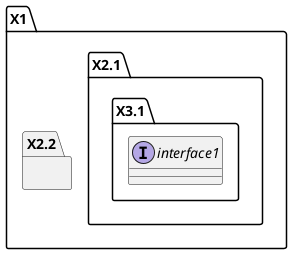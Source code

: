 @startuml

set separator none

package X1 {
    package X2.1 {
        package X3.1 {
            interface interface1
        }

    }
    package X2.2 {}
}
@enduml
